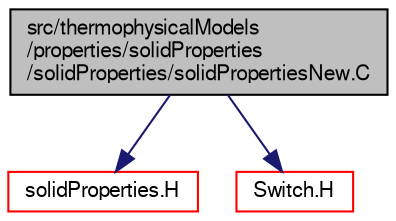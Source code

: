 digraph "src/thermophysicalModels/properties/solidProperties/solidProperties/solidPropertiesNew.C"
{
  bgcolor="transparent";
  edge [fontname="FreeSans",fontsize="10",labelfontname="FreeSans",labelfontsize="10"];
  node [fontname="FreeSans",fontsize="10",shape=record];
  Node0 [label="src/thermophysicalModels\l/properties/solidProperties\l/solidProperties/solidPropertiesNew.C",height=0.2,width=0.4,color="black", fillcolor="grey75", style="filled", fontcolor="black"];
  Node0 -> Node1 [color="midnightblue",fontsize="10",style="solid",fontname="FreeSans"];
  Node1 [label="solidProperties.H",height=0.2,width=0.4,color="red",URL="$a15905.html"];
  Node0 -> Node76 [color="midnightblue",fontsize="10",style="solid",fontname="FreeSans"];
  Node76 [label="Switch.H",height=0.2,width=0.4,color="red",URL="$a12158.html"];
}
